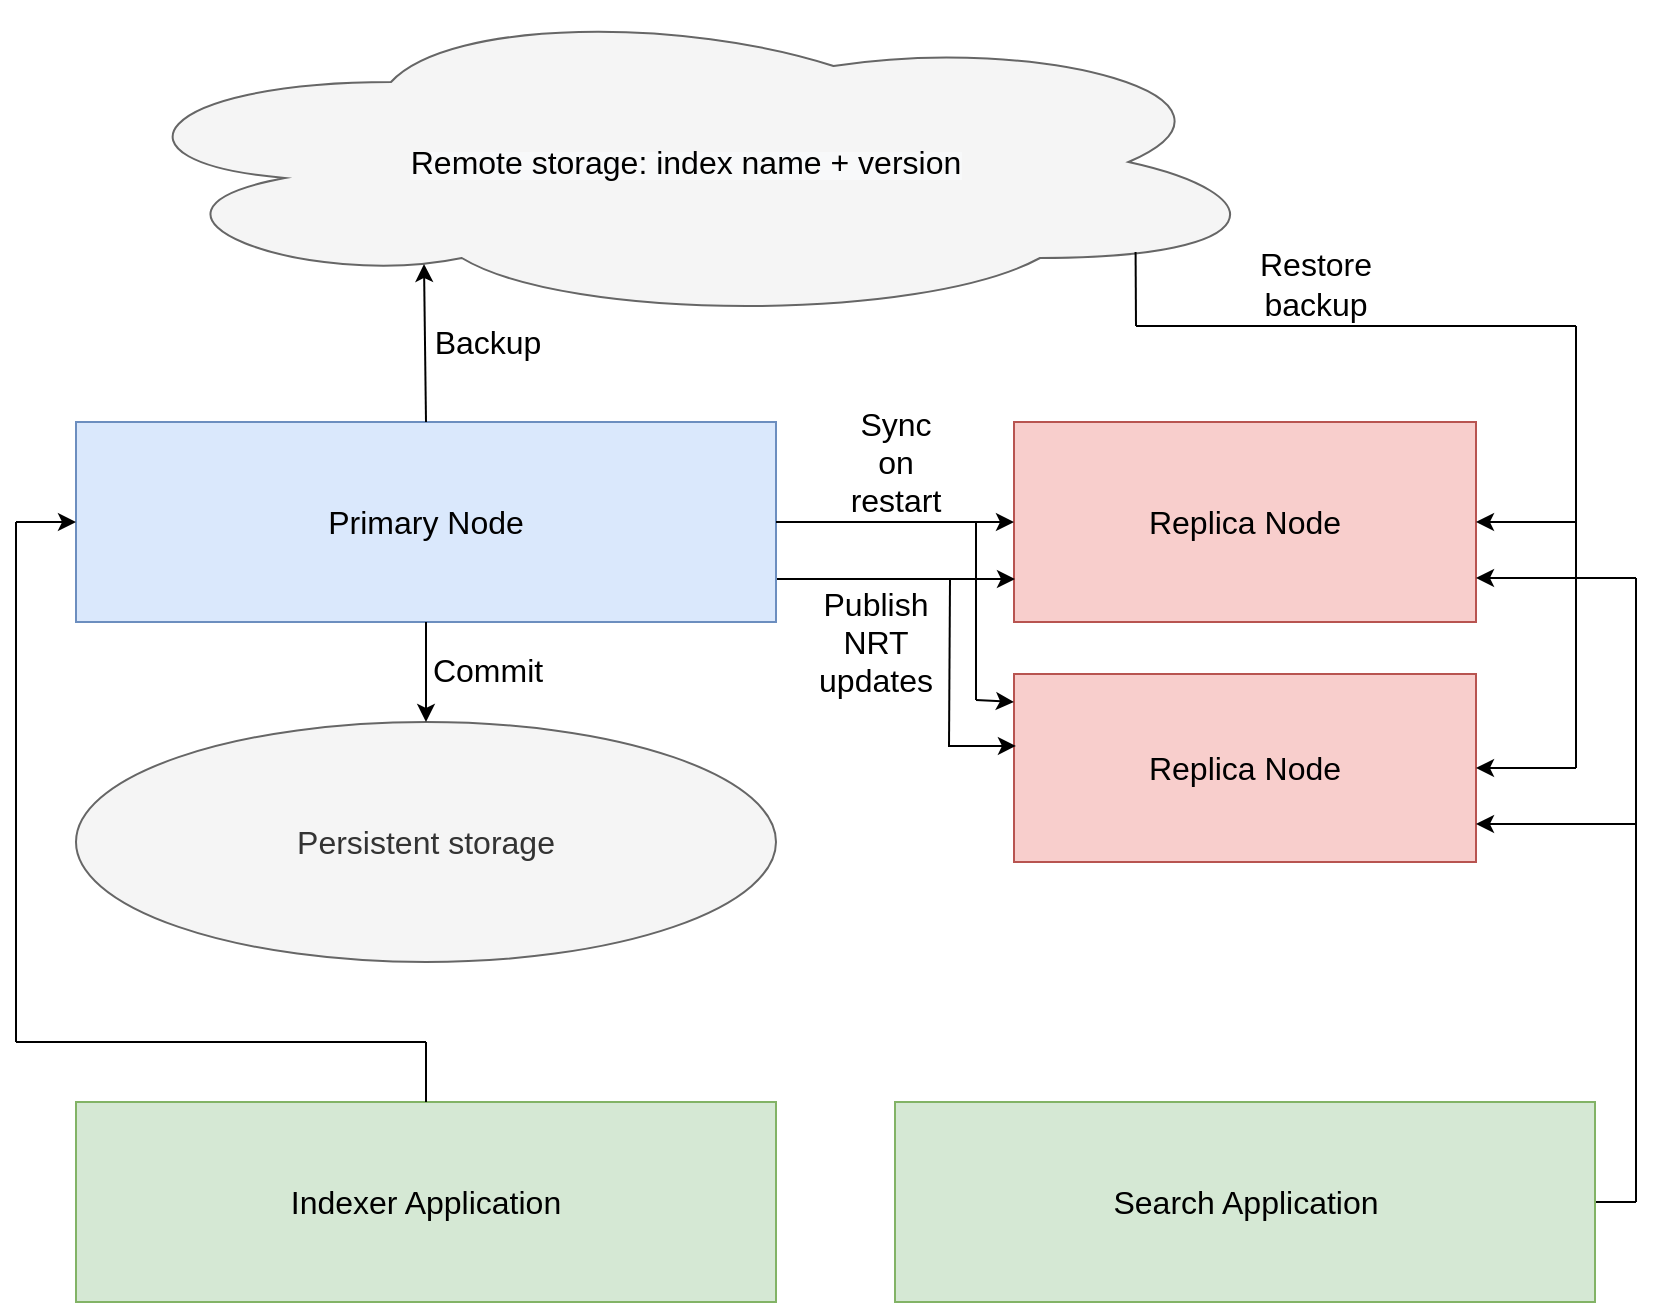 <mxfile version="14.8.4" type="device"><diagram id="iQMrFAddszxBeOA4W_b9" name="Page-1"><mxGraphModel dx="1186" dy="801" grid="1" gridSize="10" guides="1" tooltips="1" connect="1" arrows="1" fold="1" page="1" pageScale="1" pageWidth="1800" pageHeight="1100" math="0" shadow="0"><root><mxCell id="0"/><mxCell id="1" parent="0"/><mxCell id="ZfEri1aqKYde89YbVNVl-1" value="&lt;span style=&quot;color: rgb(0 , 0 , 0) ; font-family: &amp;#34;helvetica&amp;#34; ; font-style: normal ; font-weight: 400 ; letter-spacing: normal ; text-align: center ; text-indent: 0px ; text-transform: none ; word-spacing: 0px ; background-color: rgb(248 , 249 , 250) ; display: inline ; float: none&quot;&gt;&lt;font style=&quot;font-size: 16px&quot;&gt;Remote storage: index name + version&lt;/font&gt;&lt;/span&gt;" style="ellipse;shape=cloud;whiteSpace=wrap;html=1;fillColor=#f5f5f5;strokeColor=#666666;fontColor=#333333;" parent="1" vertex="1"><mxGeometry x="200" y="40" width="590" height="160" as="geometry"/></mxCell><mxCell id="ZfEri1aqKYde89YbVNVl-3" value="&lt;font style=&quot;font-size: 16px&quot;&gt;Primary Node&lt;/font&gt;" style="rounded=0;whiteSpace=wrap;html=1;fillColor=#dae8fc;strokeColor=#6c8ebf;" parent="1" vertex="1"><mxGeometry x="190" y="250" width="350" height="100" as="geometry"/></mxCell><mxCell id="ZfEri1aqKYde89YbVNVl-5" value="&lt;font style=&quot;font-size: 16px&quot;&gt;Persistent storage&lt;/font&gt;" style="ellipse;whiteSpace=wrap;html=1;fillColor=#f5f5f5;strokeColor=#666666;fontColor=#333333;" parent="1" vertex="1"><mxGeometry x="190" y="400" width="350" height="120" as="geometry"/></mxCell><mxCell id="ZfEri1aqKYde89YbVNVl-7" value="" style="endArrow=classic;html=1;exitX=0.5;exitY=1;exitDx=0;exitDy=0;" parent="1" source="ZfEri1aqKYde89YbVNVl-3" target="ZfEri1aqKYde89YbVNVl-5" edge="1"><mxGeometry width="50" height="50" relative="1" as="geometry"><mxPoint x="870" y="560" as="sourcePoint"/><mxPoint x="920" y="510" as="targetPoint"/></mxGeometry></mxCell><mxCell id="ZfEri1aqKYde89YbVNVl-8" value="&lt;font style=&quot;font-size: 16px&quot;&gt;Commit&lt;/font&gt;" style="text;html=1;strokeColor=none;fillColor=none;align=center;verticalAlign=middle;whiteSpace=wrap;rounded=0;" parent="1" vertex="1"><mxGeometry x="376" y="364" width="40" height="20" as="geometry"/></mxCell><mxCell id="ZfEri1aqKYde89YbVNVl-9" value="&lt;font style=&quot;font-size: 16px&quot;&gt;Replica Node&lt;/font&gt;" style="rounded=0;whiteSpace=wrap;html=1;fillColor=#f8cecc;strokeColor=#b85450;" parent="1" vertex="1"><mxGeometry x="659" y="250" width="231" height="100" as="geometry"/></mxCell><mxCell id="ZfEri1aqKYde89YbVNVl-10" value="" style="endArrow=classic;html=1;exitX=0.5;exitY=0;exitDx=0;exitDy=0;" parent="1" source="ZfEri1aqKYde89YbVNVl-3" edge="1"><mxGeometry width="50" height="50" relative="1" as="geometry"><mxPoint x="870" y="300" as="sourcePoint"/><mxPoint x="364" y="171" as="targetPoint"/></mxGeometry></mxCell><mxCell id="ZfEri1aqKYde89YbVNVl-11" value="&lt;font style=&quot;font-size: 16px&quot;&gt;Backup&lt;/font&gt;" style="text;html=1;strokeColor=none;fillColor=none;align=center;verticalAlign=middle;whiteSpace=wrap;rounded=0;" parent="1" vertex="1"><mxGeometry x="376" y="200" width="40" height="20" as="geometry"/></mxCell><mxCell id="ZfEri1aqKYde89YbVNVl-14" value="&lt;font style=&quot;font-size: 16px&quot;&gt;Restore backup&lt;/font&gt;" style="text;html=1;strokeColor=none;fillColor=none;align=center;verticalAlign=middle;whiteSpace=wrap;rounded=0;" parent="1" vertex="1"><mxGeometry x="790" y="171" width="40" height="20" as="geometry"/></mxCell><mxCell id="ZfEri1aqKYde89YbVNVl-16" value="&lt;font style=&quot;font-size: 16px&quot;&gt;Sync on restart&lt;/font&gt;" style="text;html=1;strokeColor=none;fillColor=none;align=center;verticalAlign=middle;whiteSpace=wrap;rounded=0;" parent="1" vertex="1"><mxGeometry x="580" y="260" width="40" height="20" as="geometry"/></mxCell><mxCell id="ZfEri1aqKYde89YbVNVl-18" value="&lt;font style=&quot;font-size: 16px&quot;&gt;Publish NRT updates&lt;/font&gt;" style="text;html=1;strokeColor=none;fillColor=none;align=center;verticalAlign=middle;whiteSpace=wrap;rounded=0;" parent="1" vertex="1"><mxGeometry x="570" y="350" width="40" height="20" as="geometry"/></mxCell><mxCell id="ZfEri1aqKYde89YbVNVl-20" value="&lt;font style=&quot;font-size: 16px&quot;&gt;Replica Node&lt;/font&gt;" style="rounded=0;whiteSpace=wrap;html=1;fillColor=#f8cecc;strokeColor=#b85450;" parent="1" vertex="1"><mxGeometry x="659" y="376" width="231" height="94" as="geometry"/></mxCell><mxCell id="ZfEri1aqKYde89YbVNVl-23" value="" style="endArrow=none;html=1;" parent="1" edge="1"><mxGeometry width="50" height="50" relative="1" as="geometry"><mxPoint x="720" y="202" as="sourcePoint"/><mxPoint x="940" y="202" as="targetPoint"/></mxGeometry></mxCell><mxCell id="ZfEri1aqKYde89YbVNVl-24" value="" style="endArrow=none;html=1;entryX=0.881;entryY=0.781;entryDx=0;entryDy=0;entryPerimeter=0;" parent="1" target="ZfEri1aqKYde89YbVNVl-1" edge="1"><mxGeometry width="50" height="50" relative="1" as="geometry"><mxPoint x="720" y="202" as="sourcePoint"/><mxPoint x="720" y="184" as="targetPoint"/></mxGeometry></mxCell><mxCell id="ZfEri1aqKYde89YbVNVl-25" value="" style="endArrow=none;html=1;" parent="1" edge="1"><mxGeometry width="50" height="50" relative="1" as="geometry"><mxPoint x="940" y="202" as="sourcePoint"/><mxPoint x="940" y="423" as="targetPoint"/></mxGeometry></mxCell><mxCell id="ZfEri1aqKYde89YbVNVl-26" value="" style="endArrow=classic;html=1;entryX=1;entryY=0.5;entryDx=0;entryDy=0;" parent="1" target="ZfEri1aqKYde89YbVNVl-9" edge="1"><mxGeometry width="50" height="50" relative="1" as="geometry"><mxPoint x="940" y="300" as="sourcePoint"/><mxPoint x="890" y="320" as="targetPoint"/></mxGeometry></mxCell><mxCell id="ZfEri1aqKYde89YbVNVl-27" value="" style="endArrow=classic;html=1;" parent="1" edge="1"><mxGeometry width="50" height="50" relative="1" as="geometry"><mxPoint x="940" y="423" as="sourcePoint"/><mxPoint x="890" y="423" as="targetPoint"/></mxGeometry></mxCell><mxCell id="ZfEri1aqKYde89YbVNVl-28" value="" style="endArrow=none;html=1;exitX=1;exitY=0.5;exitDx=0;exitDy=0;" parent="1" source="ZfEri1aqKYde89YbVNVl-3" edge="1"><mxGeometry width="50" height="50" relative="1" as="geometry"><mxPoint x="870" y="250" as="sourcePoint"/><mxPoint x="640" y="300" as="targetPoint"/></mxGeometry></mxCell><mxCell id="ZfEri1aqKYde89YbVNVl-29" value="" style="endArrow=none;html=1;" parent="1" edge="1"><mxGeometry width="50" height="50" relative="1" as="geometry"><mxPoint x="640" y="300" as="sourcePoint"/><mxPoint x="640" y="389" as="targetPoint"/></mxGeometry></mxCell><mxCell id="ZfEri1aqKYde89YbVNVl-30" value="" style="endArrow=classic;html=1;entryX=0;entryY=0.5;entryDx=0;entryDy=0;" parent="1" target="ZfEri1aqKYde89YbVNVl-9" edge="1"><mxGeometry width="50" height="50" relative="1" as="geometry"><mxPoint x="640" y="300" as="sourcePoint"/><mxPoint x="950" y="361" as="targetPoint"/></mxGeometry></mxCell><mxCell id="ZfEri1aqKYde89YbVNVl-31" value="" style="endArrow=classic;html=1;entryX=0;entryY=0.25;entryDx=0;entryDy=0;" parent="1" edge="1"><mxGeometry width="50" height="50" relative="1" as="geometry"><mxPoint x="640" y="389" as="sourcePoint"/><mxPoint x="659" y="390" as="targetPoint"/></mxGeometry></mxCell><mxCell id="ZfEri1aqKYde89YbVNVl-32" value="" style="endArrow=none;html=1;exitX=1;exitY=0.25;exitDx=0;exitDy=0;" parent="1" edge="1"><mxGeometry width="50" height="50" relative="1" as="geometry"><mxPoint x="540.5" y="328.5" as="sourcePoint"/><mxPoint x="640.5" y="328.5" as="targetPoint"/></mxGeometry></mxCell><mxCell id="ZfEri1aqKYde89YbVNVl-33" value="" style="endArrow=none;html=1;" parent="1" edge="1"><mxGeometry width="50" height="50" relative="1" as="geometry"><mxPoint x="627" y="329" as="sourcePoint"/><mxPoint x="626.5" y="412.5" as="targetPoint"/></mxGeometry></mxCell><mxCell id="ZfEri1aqKYde89YbVNVl-34" value="" style="endArrow=classic;html=1;entryX=0;entryY=0.25;entryDx=0;entryDy=0;" parent="1" edge="1"><mxGeometry width="50" height="50" relative="1" as="geometry"><mxPoint x="640.5" y="328.5" as="sourcePoint"/><mxPoint x="659.5" y="328.5" as="targetPoint"/></mxGeometry></mxCell><mxCell id="ZfEri1aqKYde89YbVNVl-35" value="" style="endArrow=classic;html=1;entryX=0.008;entryY=0.633;entryDx=0;entryDy=0;entryPerimeter=0;" parent="1" edge="1"><mxGeometry width="50" height="50" relative="1" as="geometry"><mxPoint x="626" y="412" as="sourcePoint"/><mxPoint x="659.96" y="411.98" as="targetPoint"/></mxGeometry></mxCell><mxCell id="MRA5MlxPsA6ABNac6TBR-2" value="&lt;font style=&quot;font-size: 16px&quot;&gt;Indexer Application&lt;/font&gt;" style="rounded=0;whiteSpace=wrap;html=1;fillColor=#d5e8d4;strokeColor=#82b366;" vertex="1" parent="1"><mxGeometry x="190" y="590" width="350" height="100" as="geometry"/></mxCell><mxCell id="MRA5MlxPsA6ABNac6TBR-3" value="&lt;font style=&quot;font-size: 16px&quot;&gt;Search Application&lt;/font&gt;" style="rounded=0;whiteSpace=wrap;html=1;fillColor=#d5e8d4;strokeColor=#82b366;" vertex="1" parent="1"><mxGeometry x="599.5" y="590" width="350" height="100" as="geometry"/></mxCell><mxCell id="MRA5MlxPsA6ABNac6TBR-5" value="" style="endArrow=none;html=1;exitX=0.5;exitY=0;exitDx=0;exitDy=0;" edge="1" parent="1" source="MRA5MlxPsA6ABNac6TBR-2"><mxGeometry width="50" height="50" relative="1" as="geometry"><mxPoint x="580" y="440" as="sourcePoint"/><mxPoint x="365" y="560" as="targetPoint"/></mxGeometry></mxCell><mxCell id="MRA5MlxPsA6ABNac6TBR-6" value="" style="endArrow=none;html=1;" edge="1" parent="1"><mxGeometry width="50" height="50" relative="1" as="geometry"><mxPoint x="365" y="560" as="sourcePoint"/><mxPoint x="160" y="560" as="targetPoint"/></mxGeometry></mxCell><mxCell id="MRA5MlxPsA6ABNac6TBR-7" value="" style="endArrow=none;html=1;" edge="1" parent="1"><mxGeometry width="50" height="50" relative="1" as="geometry"><mxPoint x="160" y="560" as="sourcePoint"/><mxPoint x="160" y="300" as="targetPoint"/></mxGeometry></mxCell><mxCell id="MRA5MlxPsA6ABNac6TBR-8" value="" style="endArrow=classic;html=1;" edge="1" parent="1"><mxGeometry width="50" height="50" relative="1" as="geometry"><mxPoint x="160" y="300" as="sourcePoint"/><mxPoint x="190" y="300" as="targetPoint"/></mxGeometry></mxCell><mxCell id="MRA5MlxPsA6ABNac6TBR-9" value="" style="endArrow=none;html=1;" edge="1" parent="1"><mxGeometry width="50" height="50" relative="1" as="geometry"><mxPoint x="970" y="328" as="sourcePoint"/><mxPoint x="970" y="640" as="targetPoint"/></mxGeometry></mxCell><mxCell id="MRA5MlxPsA6ABNac6TBR-10" value="" style="endArrow=classic;html=1;entryX=1;entryY=0.5;entryDx=0;entryDy=0;" edge="1" parent="1"><mxGeometry width="50" height="50" relative="1" as="geometry"><mxPoint x="970" y="328" as="sourcePoint"/><mxPoint x="890" y="328" as="targetPoint"/></mxGeometry></mxCell><mxCell id="MRA5MlxPsA6ABNac6TBR-11" value="" style="endArrow=classic;html=1;" edge="1" parent="1"><mxGeometry width="50" height="50" relative="1" as="geometry"><mxPoint x="970" y="451" as="sourcePoint"/><mxPoint x="890" y="451" as="targetPoint"/></mxGeometry></mxCell><mxCell id="MRA5MlxPsA6ABNac6TBR-12" value="" style="endArrow=none;html=1;" edge="1" parent="1"><mxGeometry width="50" height="50" relative="1" as="geometry"><mxPoint x="950" y="640" as="sourcePoint"/><mxPoint x="970" y="640" as="targetPoint"/></mxGeometry></mxCell></root></mxGraphModel></diagram></mxfile>